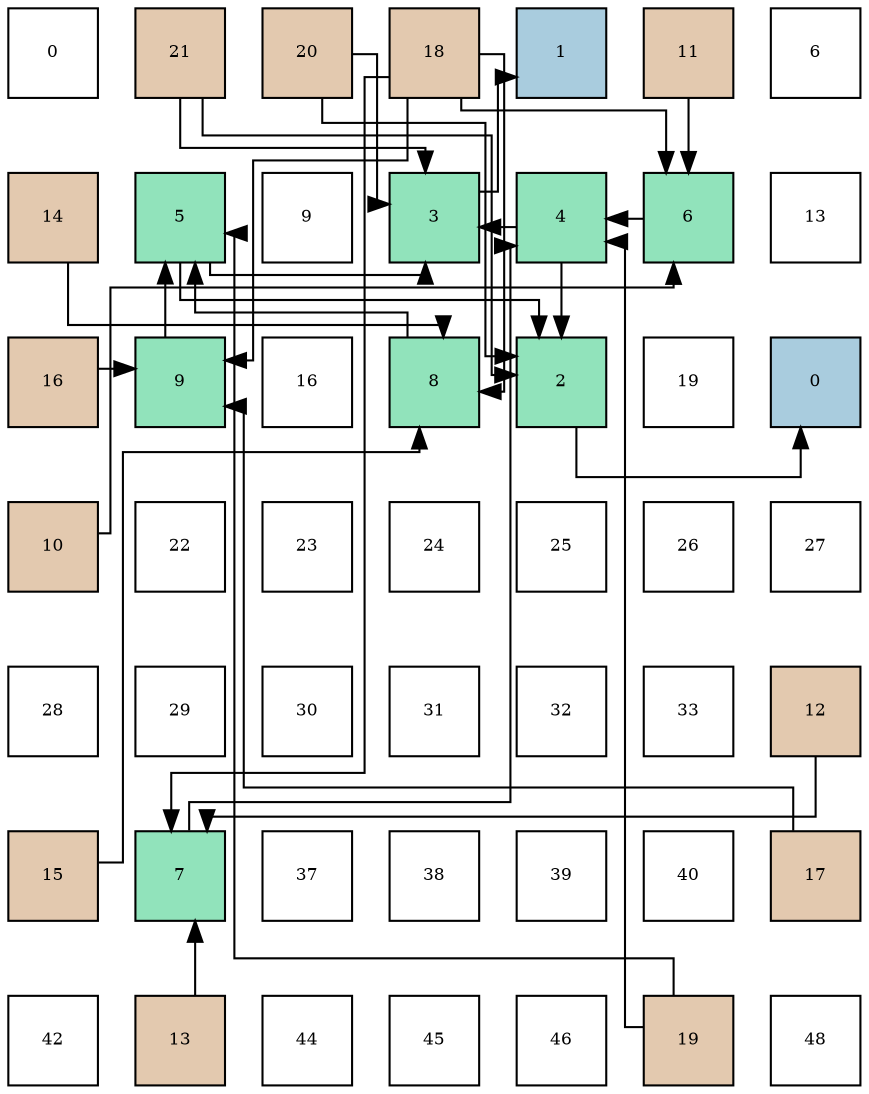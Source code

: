 digraph layout{
 rankdir=TB;
 splines=ortho;
 node [style=filled shape=square fixedsize=true width=0.6];
0[label="0", fontsize=8, fillcolor="#ffffff"];
1[label="21", fontsize=8, fillcolor="#e3c9af"];
2[label="20", fontsize=8, fillcolor="#e3c9af"];
3[label="18", fontsize=8, fillcolor="#e3c9af"];
4[label="1", fontsize=8, fillcolor="#a9ccde"];
5[label="11", fontsize=8, fillcolor="#e3c9af"];
6[label="6", fontsize=8, fillcolor="#ffffff"];
7[label="14", fontsize=8, fillcolor="#e3c9af"];
8[label="5", fontsize=8, fillcolor="#91e3bb"];
9[label="9", fontsize=8, fillcolor="#ffffff"];
10[label="3", fontsize=8, fillcolor="#91e3bb"];
11[label="4", fontsize=8, fillcolor="#91e3bb"];
12[label="6", fontsize=8, fillcolor="#91e3bb"];
13[label="13", fontsize=8, fillcolor="#ffffff"];
14[label="16", fontsize=8, fillcolor="#e3c9af"];
15[label="9", fontsize=8, fillcolor="#91e3bb"];
16[label="16", fontsize=8, fillcolor="#ffffff"];
17[label="8", fontsize=8, fillcolor="#91e3bb"];
18[label="2", fontsize=8, fillcolor="#91e3bb"];
19[label="19", fontsize=8, fillcolor="#ffffff"];
20[label="0", fontsize=8, fillcolor="#a9ccde"];
21[label="10", fontsize=8, fillcolor="#e3c9af"];
22[label="22", fontsize=8, fillcolor="#ffffff"];
23[label="23", fontsize=8, fillcolor="#ffffff"];
24[label="24", fontsize=8, fillcolor="#ffffff"];
25[label="25", fontsize=8, fillcolor="#ffffff"];
26[label="26", fontsize=8, fillcolor="#ffffff"];
27[label="27", fontsize=8, fillcolor="#ffffff"];
28[label="28", fontsize=8, fillcolor="#ffffff"];
29[label="29", fontsize=8, fillcolor="#ffffff"];
30[label="30", fontsize=8, fillcolor="#ffffff"];
31[label="31", fontsize=8, fillcolor="#ffffff"];
32[label="32", fontsize=8, fillcolor="#ffffff"];
33[label="33", fontsize=8, fillcolor="#ffffff"];
34[label="12", fontsize=8, fillcolor="#e3c9af"];
35[label="15", fontsize=8, fillcolor="#e3c9af"];
36[label="7", fontsize=8, fillcolor="#91e3bb"];
37[label="37", fontsize=8, fillcolor="#ffffff"];
38[label="38", fontsize=8, fillcolor="#ffffff"];
39[label="39", fontsize=8, fillcolor="#ffffff"];
40[label="40", fontsize=8, fillcolor="#ffffff"];
41[label="17", fontsize=8, fillcolor="#e3c9af"];
42[label="42", fontsize=8, fillcolor="#ffffff"];
43[label="13", fontsize=8, fillcolor="#e3c9af"];
44[label="44", fontsize=8, fillcolor="#ffffff"];
45[label="45", fontsize=8, fillcolor="#ffffff"];
46[label="46", fontsize=8, fillcolor="#ffffff"];
47[label="19", fontsize=8, fillcolor="#e3c9af"];
48[label="48", fontsize=8, fillcolor="#ffffff"];
edge [constraint=false, style=vis];18 -> 20;
10 -> 4;
11 -> 18;
11 -> 10;
8 -> 18;
8 -> 10;
12 -> 11;
36 -> 11;
17 -> 8;
15 -> 8;
21 -> 12;
5 -> 12;
34 -> 36;
43 -> 36;
7 -> 17;
35 -> 17;
14 -> 15;
41 -> 15;
3 -> 12;
3 -> 36;
3 -> 17;
3 -> 15;
47 -> 11;
47 -> 8;
2 -> 18;
2 -> 10;
1 -> 18;
1 -> 10;
edge [constraint=true, style=invis];
0 -> 7 -> 14 -> 21 -> 28 -> 35 -> 42;
1 -> 8 -> 15 -> 22 -> 29 -> 36 -> 43;
2 -> 9 -> 16 -> 23 -> 30 -> 37 -> 44;
3 -> 10 -> 17 -> 24 -> 31 -> 38 -> 45;
4 -> 11 -> 18 -> 25 -> 32 -> 39 -> 46;
5 -> 12 -> 19 -> 26 -> 33 -> 40 -> 47;
6 -> 13 -> 20 -> 27 -> 34 -> 41 -> 48;
rank = same {0 -> 1 -> 2 -> 3 -> 4 -> 5 -> 6};
rank = same {7 -> 8 -> 9 -> 10 -> 11 -> 12 -> 13};
rank = same {14 -> 15 -> 16 -> 17 -> 18 -> 19 -> 20};
rank = same {21 -> 22 -> 23 -> 24 -> 25 -> 26 -> 27};
rank = same {28 -> 29 -> 30 -> 31 -> 32 -> 33 -> 34};
rank = same {35 -> 36 -> 37 -> 38 -> 39 -> 40 -> 41};
rank = same {42 -> 43 -> 44 -> 45 -> 46 -> 47 -> 48};
}